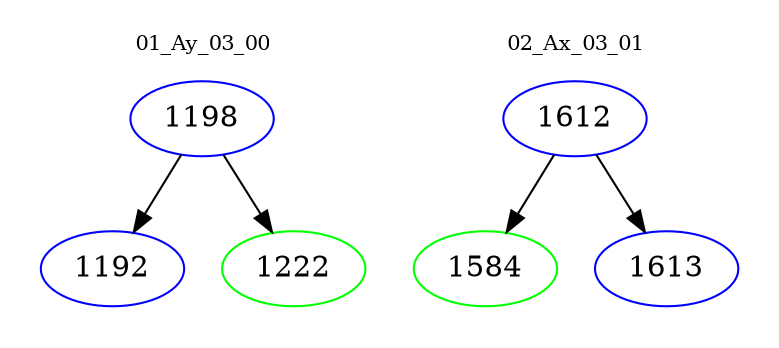 digraph{
subgraph cluster_0 {
color = white
label = "01_Ay_03_00";
fontsize=10;
T0_1198 [label="1198", color="blue"]
T0_1198 -> T0_1192 [color="black"]
T0_1192 [label="1192", color="blue"]
T0_1198 -> T0_1222 [color="black"]
T0_1222 [label="1222", color="green"]
}
subgraph cluster_1 {
color = white
label = "02_Ax_03_01";
fontsize=10;
T1_1612 [label="1612", color="blue"]
T1_1612 -> T1_1584 [color="black"]
T1_1584 [label="1584", color="green"]
T1_1612 -> T1_1613 [color="black"]
T1_1613 [label="1613", color="blue"]
}
}
